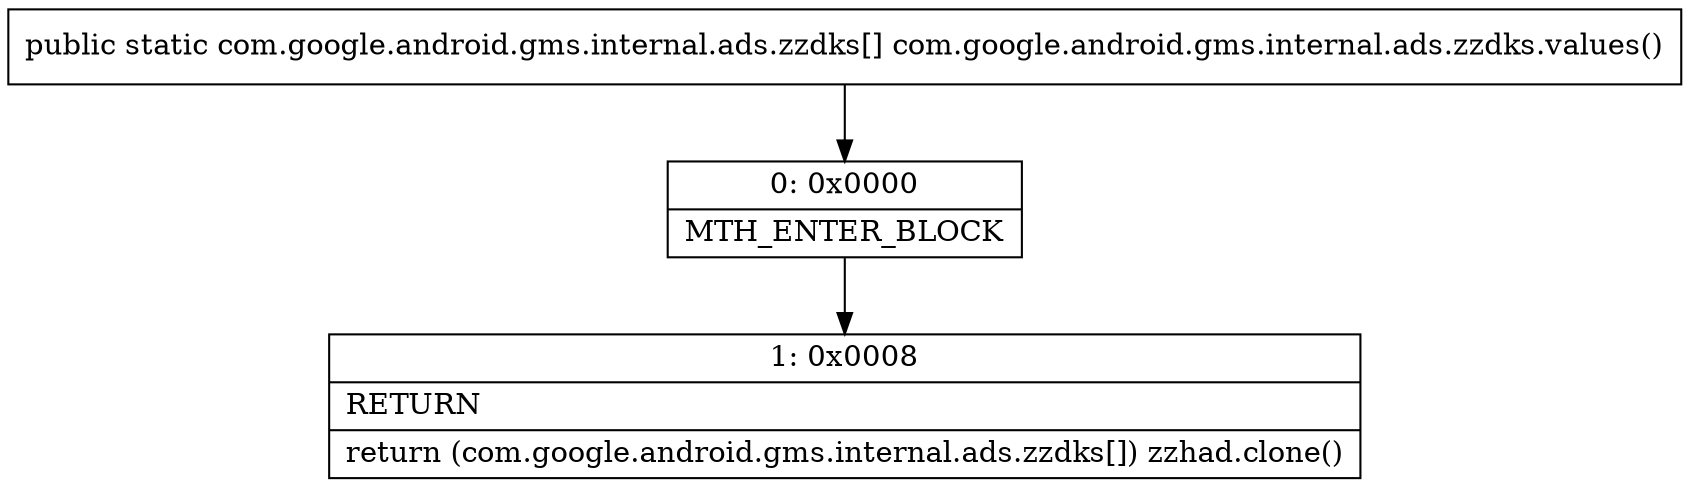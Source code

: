 digraph "CFG forcom.google.android.gms.internal.ads.zzdks.values()[Lcom\/google\/android\/gms\/internal\/ads\/zzdks;" {
Node_0 [shape=record,label="{0\:\ 0x0000|MTH_ENTER_BLOCK\l}"];
Node_1 [shape=record,label="{1\:\ 0x0008|RETURN\l|return (com.google.android.gms.internal.ads.zzdks[]) zzhad.clone()\l}"];
MethodNode[shape=record,label="{public static com.google.android.gms.internal.ads.zzdks[] com.google.android.gms.internal.ads.zzdks.values() }"];
MethodNode -> Node_0;
Node_0 -> Node_1;
}

